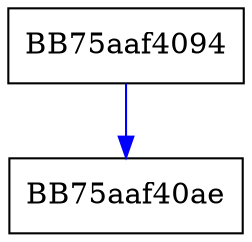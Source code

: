 digraph SetAmsiReportingPath {
  node [shape="box"];
  graph [splines=ortho];
  BB75aaf4094 -> BB75aaf40ae [color="blue"];
}